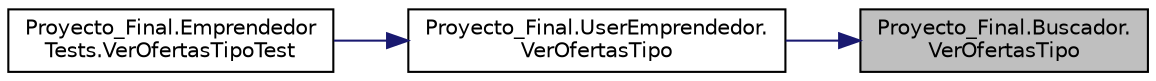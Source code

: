digraph "Proyecto_Final.Buscador.VerOfertasTipo"
{
 // INTERACTIVE_SVG=YES
 // LATEX_PDF_SIZE
  edge [fontname="Helvetica",fontsize="10",labelfontname="Helvetica",labelfontsize="10"];
  node [fontname="Helvetica",fontsize="10",shape=record];
  rankdir="RL";
  Node1 [label="Proyecto_Final.Buscador.\lVerOfertasTipo",height=0.2,width=0.4,color="black", fillcolor="grey75", style="filled", fontcolor="black",tooltip="En base a un tipo de producto recibido, otorga todas las ofertas que tengan el mismo tipo"];
  Node1 -> Node2 [dir="back",color="midnightblue",fontsize="10",style="solid",fontname="Helvetica"];
  Node2 [label="Proyecto_Final.UserEmprendedor.\lVerOfertasTipo",height=0.2,width=0.4,color="black", fillcolor="white", style="filled",URL="$classProyecto__Final_1_1UserEmprendedor.html#a39280f4417c1a567dd77bcb73d738e69",tooltip="En base a un tipo de producto recibido, otorga todas las ofertas que tengan el mismo tipo."];
  Node2 -> Node3 [dir="back",color="midnightblue",fontsize="10",style="solid",fontname="Helvetica"];
  Node3 [label="Proyecto_Final.Emprendedor\lTests.VerOfertasTipoTest",height=0.2,width=0.4,color="black", fillcolor="white", style="filled",URL="$classProyecto__Final_1_1EmprendedorTests.html#a55e3b1ea79c35e4ca664bf14062f3ffb",tooltip="Prueba que se buscan correctamente las ofertas según ."];
}
